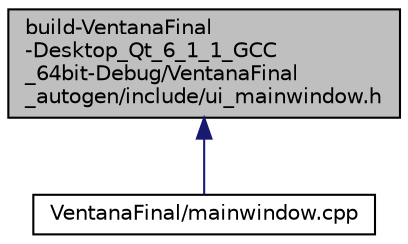 digraph "build-VentanaFinal-Desktop_Qt_6_1_1_GCC_64bit-Debug/VentanaFinal_autogen/include/ui_mainwindow.h"
{
 // LATEX_PDF_SIZE
  edge [fontname="Helvetica",fontsize="10",labelfontname="Helvetica",labelfontsize="10"];
  node [fontname="Helvetica",fontsize="10",shape=record];
  Node1 [label="build-VentanaFinal\l-Desktop_Qt_6_1_1_GCC\l_64bit-Debug/VentanaFinal\l_autogen/include/ui_mainwindow.h",height=0.2,width=0.4,color="black", fillcolor="grey75", style="filled", fontcolor="black",tooltip=" "];
  Node1 -> Node2 [dir="back",color="midnightblue",fontsize="10",style="solid"];
  Node2 [label="VentanaFinal/mainwindow.cpp",height=0.2,width=0.4,color="black", fillcolor="white", style="filled",URL="$mainwindow_8cpp.html",tooltip=" "];
}
